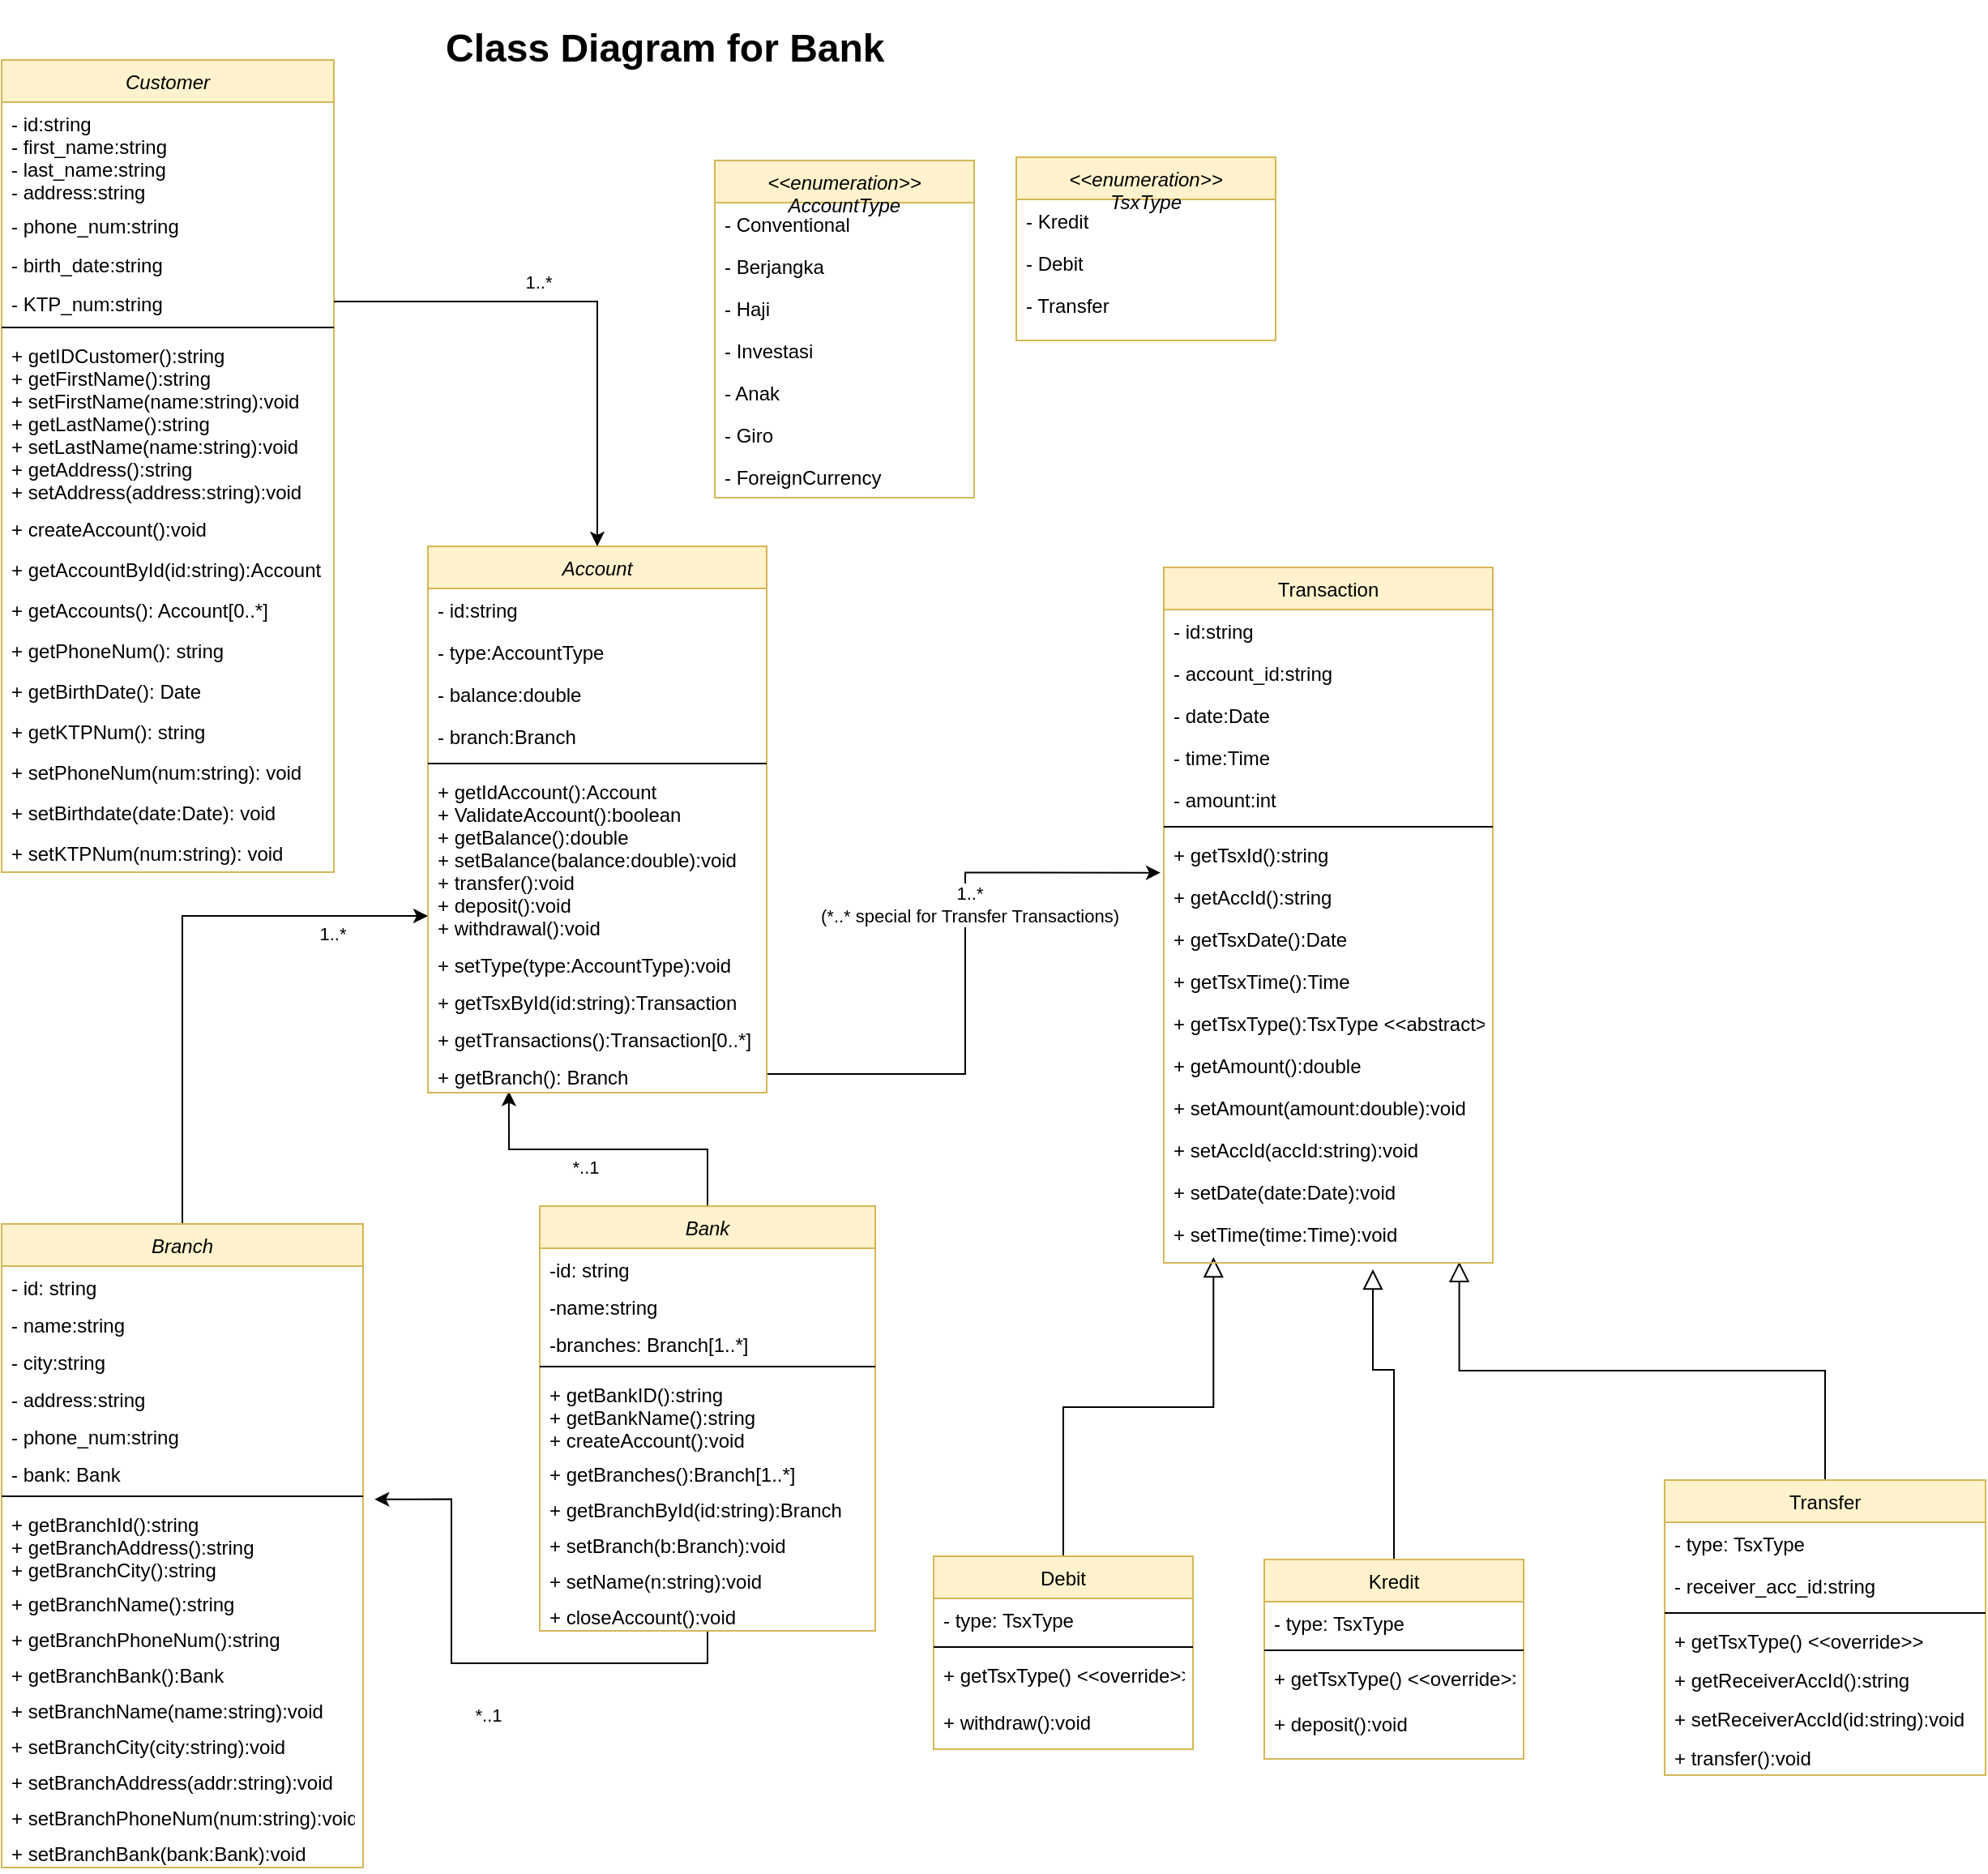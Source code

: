<mxfile version="13.8.0" type="google"><diagram id="C5RBs43oDa-KdzZeNtuy" name="Page-1"><mxGraphModel dx="1875" dy="803" grid="0" gridSize="10" guides="1" tooltips="1" connect="1" arrows="1" fold="1" page="1" pageScale="1" pageWidth="827" pageHeight="1169" math="0" shadow="0"><root><mxCell id="WIyWlLk6GJQsqaUBKTNV-0"/><mxCell id="WIyWlLk6GJQsqaUBKTNV-1" parent="WIyWlLk6GJQsqaUBKTNV-0"/><mxCell id="cF5tIf-2b3ev8z-ozDys-6" value="" style="endArrow=block;endSize=10;endFill=0;shadow=0;strokeWidth=1;rounded=0;edgeStyle=elbowEdgeStyle;elbow=vertical;entryX=0.151;entryY=1.058;entryDx=0;entryDy=0;entryPerimeter=0;exitX=0.5;exitY=0;exitDx=0;exitDy=0;" parent="WIyWlLk6GJQsqaUBKTNV-1" source="cF5tIf-2b3ev8z-ozDys-0" edge="1" target="KUgVkotLbgyz56e_5Ai7-78"><mxGeometry width="160" relative="1" as="geometry"><mxPoint x="467" y="968" as="sourcePoint"/><mxPoint x="603.879" y="811" as="targetPoint"/></mxGeometry></mxCell><mxCell id="cF5tIf-2b3ev8z-ozDys-10" value="" style="endArrow=block;endSize=10;endFill=0;shadow=0;strokeWidth=1;rounded=0;edgeStyle=elbowEdgeStyle;elbow=vertical;" parent="WIyWlLk6GJQsqaUBKTNV-1" source="cF5tIf-2b3ev8z-ozDys-7" edge="1"><mxGeometry width="160" relative="1" as="geometry"><mxPoint x="647" y="872" as="sourcePoint"/><mxPoint x="862" y="800" as="targetPoint"/><Array as="points"><mxPoint x="657" y="862"/></Array></mxGeometry></mxCell><mxCell id="cF5tIf-2b3ev8z-ozDys-25" style="edgeStyle=orthogonalEdgeStyle;rounded=0;orthogonalLoop=1;jettySize=auto;html=1;entryX=0.239;entryY=0.969;entryDx=0;entryDy=0;entryPerimeter=0;" parent="WIyWlLk6GJQsqaUBKTNV-1" source="cF5tIf-2b3ev8z-ozDys-19" target="zkfFHV4jXpPFQw0GAbJ--5" edge="1"><mxGeometry relative="1" as="geometry"><mxPoint x="184" y="801" as="sourcePoint"/><mxPoint x="326" y="650" as="targetPoint"/></mxGeometry></mxCell><mxCell id="cF5tIf-2b3ev8z-ozDys-26" value="*..1" style="edgeLabel;html=1;align=center;verticalAlign=middle;resizable=0;points=[];" parent="cF5tIf-2b3ev8z-ozDys-25" vertex="1" connectable="0"><mxGeometry x="0.472" relative="1" as="geometry"><mxPoint x="30.97" y="11" as="offset"/></mxGeometry></mxCell><mxCell id="cF5tIf-2b3ev8z-ozDys-29" style="edgeStyle=orthogonalEdgeStyle;rounded=0;orthogonalLoop=1;jettySize=auto;html=1;entryX=-0.01;entryY=-0.064;entryDx=0;entryDy=0;entryPerimeter=0;" parent="WIyWlLk6GJQsqaUBKTNV-1" source="zkfFHV4jXpPFQw0GAbJ--5" target="zkfFHV4jXpPFQw0GAbJ--24" edge="1"><mxGeometry relative="1" as="geometry"><mxPoint x="502.857" y="623.5" as="targetPoint"/></mxGeometry></mxCell><mxCell id="cF5tIf-2b3ev8z-ozDys-30" value="1..*&lt;br&gt;(*..* special for Transfer Transactions)" style="edgeLabel;html=1;align=center;verticalAlign=middle;resizable=0;points=[];" parent="cF5tIf-2b3ev8z-ozDys-29" vertex="1" connectable="0"><mxGeometry x="0.236" y="-2" relative="1" as="geometry"><mxPoint as="offset"/></mxGeometry></mxCell><mxCell id="cF5tIf-2b3ev8z-ozDys-31" value="&lt;h1&gt;Class Diagram for Bank&lt;/h1&gt;" style="text;html=1;strokeColor=none;fillColor=none;spacing=5;spacingTop=-20;whiteSpace=wrap;overflow=hidden;rounded=0;" parent="WIyWlLk6GJQsqaUBKTNV-1" vertex="1"><mxGeometry x="285" y="27" width="282" height="108" as="geometry"/></mxCell><mxCell id="KUgVkotLbgyz56e_5Ai7-15" value="" style="endArrow=block;endSize=10;endFill=0;shadow=0;strokeWidth=1;rounded=0;edgeStyle=elbowEdgeStyle;elbow=vertical;exitX=0.5;exitY=0;exitDx=0;exitDy=0;entryX=0.898;entryY=1.167;entryDx=0;entryDy=0;entryPerimeter=0;" edge="1" parent="WIyWlLk6GJQsqaUBKTNV-1" source="KUgVkotLbgyz56e_5Ai7-8" target="KUgVkotLbgyz56e_5Ai7-78"><mxGeometry width="160" relative="1" as="geometry"><mxPoint x="683" y="995" as="sourcePoint"/><mxPoint x="746.588" y="811.988" as="targetPoint"/></mxGeometry></mxCell><mxCell id="KUgVkotLbgyz56e_5Ai7-24" style="edgeStyle=orthogonalEdgeStyle;rounded=0;orthogonalLoop=1;jettySize=auto;html=1;exitX=0.75;exitY=0;exitDx=0;exitDy=0;entryX=0.813;entryY=0.125;entryDx=0;entryDy=0;entryPerimeter=0;" edge="1" parent="WIyWlLk6GJQsqaUBKTNV-1" source="cF5tIf-2b3ev8z-ozDys-0" target="cF5tIf-2b3ev8z-ozDys-0"><mxGeometry relative="1" as="geometry"/></mxCell><mxCell id="KUgVkotLbgyz56e_5Ai7-35" style="rounded=0;orthogonalLoop=1;jettySize=auto;html=1;exitX=0.5;exitY=1;exitDx=0;exitDy=0;entryX=1.032;entryY=-0.044;entryDx=0;entryDy=0;entryPerimeter=0;edgeStyle=orthogonalEdgeStyle;" edge="1" parent="WIyWlLk6GJQsqaUBKTNV-1" source="cF5tIf-2b3ev8z-ozDys-19" target="KUgVkotLbgyz56e_5Ai7-30"><mxGeometry relative="1" as="geometry"><mxPoint x="194" y="811" as="sourcePoint"/><mxPoint x="272" y="597.965" as="targetPoint"/></mxGeometry></mxCell><mxCell id="KUgVkotLbgyz56e_5Ai7-36" value="*..1" style="edgeLabel;html=1;align=center;verticalAlign=middle;resizable=0;points=[];" vertex="1" connectable="0" parent="KUgVkotLbgyz56e_5Ai7-35"><mxGeometry x="0.472" relative="1" as="geometry"><mxPoint x="22.48" y="94.31" as="offset"/></mxGeometry></mxCell><mxCell id="KUgVkotLbgyz56e_5Ai7-43" value="&lt;&lt;enumeration&gt;&gt;&#10;AccountType" style="swimlane;fontStyle=2;align=center;verticalAlign=top;childLayout=stackLayout;horizontal=1;startSize=26;horizontalStack=0;resizeParent=1;resizeLast=0;collapsible=1;marginBottom=0;rounded=0;shadow=0;strokeWidth=1;fillColor=#fff2cc;strokeColor=#d6b656;" vertex="1" parent="WIyWlLk6GJQsqaUBKTNV-1"><mxGeometry x="456" y="116" width="160" height="208" as="geometry"><mxRectangle x="230" y="140" width="160" height="26" as="alternateBounds"/></mxGeometry></mxCell><mxCell id="KUgVkotLbgyz56e_5Ai7-44" value="- Conventional" style="text;align=left;verticalAlign=top;spacingLeft=4;spacingRight=4;overflow=hidden;rotatable=0;points=[[0,0.5],[1,0.5]];portConstraint=eastwest;" vertex="1" parent="KUgVkotLbgyz56e_5Ai7-43"><mxGeometry y="26" width="160" height="26" as="geometry"/></mxCell><mxCell id="KUgVkotLbgyz56e_5Ai7-49" value="- Berjangka" style="text;align=left;verticalAlign=top;spacingLeft=4;spacingRight=4;overflow=hidden;rotatable=0;points=[[0,0.5],[1,0.5]];portConstraint=eastwest;" vertex="1" parent="KUgVkotLbgyz56e_5Ai7-43"><mxGeometry y="52" width="160" height="26" as="geometry"/></mxCell><mxCell id="KUgVkotLbgyz56e_5Ai7-50" value="- Haji" style="text;align=left;verticalAlign=top;spacingLeft=4;spacingRight=4;overflow=hidden;rotatable=0;points=[[0,0.5],[1,0.5]];portConstraint=eastwest;" vertex="1" parent="KUgVkotLbgyz56e_5Ai7-43"><mxGeometry y="78" width="160" height="26" as="geometry"/></mxCell><mxCell id="KUgVkotLbgyz56e_5Ai7-51" value="- Investasi" style="text;align=left;verticalAlign=top;spacingLeft=4;spacingRight=4;overflow=hidden;rotatable=0;points=[[0,0.5],[1,0.5]];portConstraint=eastwest;" vertex="1" parent="KUgVkotLbgyz56e_5Ai7-43"><mxGeometry y="104" width="160" height="26" as="geometry"/></mxCell><mxCell id="KUgVkotLbgyz56e_5Ai7-52" value="- Anak" style="text;align=left;verticalAlign=top;spacingLeft=4;spacingRight=4;overflow=hidden;rotatable=0;points=[[0,0.5],[1,0.5]];portConstraint=eastwest;" vertex="1" parent="KUgVkotLbgyz56e_5Ai7-43"><mxGeometry y="130" width="160" height="26" as="geometry"/></mxCell><mxCell id="KUgVkotLbgyz56e_5Ai7-53" value="- Giro" style="text;align=left;verticalAlign=top;spacingLeft=4;spacingRight=4;overflow=hidden;rotatable=0;points=[[0,0.5],[1,0.5]];portConstraint=eastwest;" vertex="1" parent="KUgVkotLbgyz56e_5Ai7-43"><mxGeometry y="156" width="160" height="26" as="geometry"/></mxCell><mxCell id="KUgVkotLbgyz56e_5Ai7-54" value="- ForeignCurrency" style="text;align=left;verticalAlign=top;spacingLeft=4;spacingRight=4;overflow=hidden;rotatable=0;points=[[0,0.5],[1,0.5]];portConstraint=eastwest;" vertex="1" parent="KUgVkotLbgyz56e_5Ai7-43"><mxGeometry y="182" width="160" height="26" as="geometry"/></mxCell><mxCell id="KUgVkotLbgyz56e_5Ai7-55" value="&lt;&lt;enumeration&gt;&gt;&#10;TsxType" style="swimlane;fontStyle=2;align=center;verticalAlign=top;childLayout=stackLayout;horizontal=1;startSize=26;horizontalStack=0;resizeParent=1;resizeLast=0;collapsible=1;marginBottom=0;rounded=0;shadow=0;strokeWidth=1;fillColor=#fff2cc;strokeColor=#d6b656;" vertex="1" parent="WIyWlLk6GJQsqaUBKTNV-1"><mxGeometry x="642" y="114" width="160" height="113" as="geometry"><mxRectangle x="230" y="140" width="160" height="26" as="alternateBounds"/></mxGeometry></mxCell><mxCell id="KUgVkotLbgyz56e_5Ai7-56" value="- Kredit" style="text;align=left;verticalAlign=top;spacingLeft=4;spacingRight=4;overflow=hidden;rotatable=0;points=[[0,0.5],[1,0.5]];portConstraint=eastwest;" vertex="1" parent="KUgVkotLbgyz56e_5Ai7-55"><mxGeometry y="26" width="160" height="26" as="geometry"/></mxCell><mxCell id="KUgVkotLbgyz56e_5Ai7-57" value="- Debit" style="text;align=left;verticalAlign=top;spacingLeft=4;spacingRight=4;overflow=hidden;rotatable=0;points=[[0,0.5],[1,0.5]];portConstraint=eastwest;" vertex="1" parent="KUgVkotLbgyz56e_5Ai7-55"><mxGeometry y="52" width="160" height="26" as="geometry"/></mxCell><mxCell id="KUgVkotLbgyz56e_5Ai7-58" value="- Transfer" style="text;align=left;verticalAlign=top;spacingLeft=4;spacingRight=4;overflow=hidden;rotatable=0;points=[[0,0.5],[1,0.5]];portConstraint=eastwest;" vertex="1" parent="KUgVkotLbgyz56e_5Ai7-55"><mxGeometry y="78" width="160" height="26" as="geometry"/></mxCell><mxCell id="zkfFHV4jXpPFQw0GAbJ--17" value="Transaction" style="swimlane;fontStyle=0;align=center;verticalAlign=top;childLayout=stackLayout;horizontal=1;startSize=26;horizontalStack=0;resizeParent=1;resizeLast=0;collapsible=1;marginBottom=0;rounded=0;shadow=0;strokeWidth=1;fillColor=#fff2cc;strokeColor=#d6b656;" parent="WIyWlLk6GJQsqaUBKTNV-1" vertex="1"><mxGeometry x="733" y="367" width="203" height="429" as="geometry"><mxRectangle x="550" y="140" width="160" height="26" as="alternateBounds"/></mxGeometry></mxCell><mxCell id="zkfFHV4jXpPFQw0GAbJ--18" value="- id:string&#10;" style="text;align=left;verticalAlign=top;spacingLeft=4;spacingRight=4;overflow=hidden;rotatable=0;points=[[0,0.5],[1,0.5]];portConstraint=eastwest;" parent="zkfFHV4jXpPFQw0GAbJ--17" vertex="1"><mxGeometry y="26" width="203" height="26" as="geometry"/></mxCell><mxCell id="KUgVkotLbgyz56e_5Ai7-7" value="- account_id:string&#10;" style="text;align=left;verticalAlign=top;spacingLeft=4;spacingRight=4;overflow=hidden;rotatable=0;points=[[0,0.5],[1,0.5]];portConstraint=eastwest;" vertex="1" parent="zkfFHV4jXpPFQw0GAbJ--17"><mxGeometry y="52" width="203" height="26" as="geometry"/></mxCell><mxCell id="zkfFHV4jXpPFQw0GAbJ--19" value="- date:Date&#10;" style="text;align=left;verticalAlign=top;spacingLeft=4;spacingRight=4;overflow=hidden;rotatable=0;points=[[0,0.5],[1,0.5]];portConstraint=eastwest;rounded=0;shadow=0;html=0;" parent="zkfFHV4jXpPFQw0GAbJ--17" vertex="1"><mxGeometry y="78" width="203" height="26" as="geometry"/></mxCell><mxCell id="KUgVkotLbgyz56e_5Ai7-2" value="- time:Time&#10;" style="text;align=left;verticalAlign=top;spacingLeft=4;spacingRight=4;overflow=hidden;rotatable=0;points=[[0,0.5],[1,0.5]];portConstraint=eastwest;rounded=0;shadow=0;html=0;" vertex="1" parent="zkfFHV4jXpPFQw0GAbJ--17"><mxGeometry y="104" width="203" height="26" as="geometry"/></mxCell><mxCell id="KUgVkotLbgyz56e_5Ai7-5" value="- amount:int&#10;" style="text;align=left;verticalAlign=top;spacingLeft=4;spacingRight=4;overflow=hidden;rotatable=0;points=[[0,0.5],[1,0.5]];portConstraint=eastwest;rounded=0;shadow=0;html=0;" vertex="1" parent="zkfFHV4jXpPFQw0GAbJ--17"><mxGeometry y="130" width="203" height="26" as="geometry"/></mxCell><mxCell id="zkfFHV4jXpPFQw0GAbJ--23" value="" style="line;html=1;strokeWidth=1;align=left;verticalAlign=middle;spacingTop=-1;spacingLeft=3;spacingRight=3;rotatable=0;labelPosition=right;points=[];portConstraint=eastwest;" parent="zkfFHV4jXpPFQw0GAbJ--17" vertex="1"><mxGeometry y="156" width="203" height="8" as="geometry"/></mxCell><mxCell id="KUgVkotLbgyz56e_5Ai7-73" value="+ getTsxId():string" style="text;align=left;verticalAlign=top;spacingLeft=4;spacingRight=4;overflow=hidden;rotatable=0;points=[[0,0.5],[1,0.5]];portConstraint=eastwest;" vertex="1" parent="zkfFHV4jXpPFQw0GAbJ--17"><mxGeometry y="164" width="203" height="26" as="geometry"/></mxCell><mxCell id="zkfFHV4jXpPFQw0GAbJ--24" value="+ getAccId():string" style="text;align=left;verticalAlign=top;spacingLeft=4;spacingRight=4;overflow=hidden;rotatable=0;points=[[0,0.5],[1,0.5]];portConstraint=eastwest;" parent="zkfFHV4jXpPFQw0GAbJ--17" vertex="1"><mxGeometry y="190" width="203" height="26" as="geometry"/></mxCell><mxCell id="zkfFHV4jXpPFQw0GAbJ--25" value="+ getTsxDate():Date" style="text;align=left;verticalAlign=top;spacingLeft=4;spacingRight=4;overflow=hidden;rotatable=0;points=[[0,0.5],[1,0.5]];portConstraint=eastwest;" parent="zkfFHV4jXpPFQw0GAbJ--17" vertex="1"><mxGeometry y="216" width="203" height="26" as="geometry"/></mxCell><mxCell id="KUgVkotLbgyz56e_5Ai7-3" value="+ getTsxTime():Time" style="text;align=left;verticalAlign=top;spacingLeft=4;spacingRight=4;overflow=hidden;rotatable=0;points=[[0,0.5],[1,0.5]];portConstraint=eastwest;" vertex="1" parent="zkfFHV4jXpPFQw0GAbJ--17"><mxGeometry y="242" width="203" height="26" as="geometry"/></mxCell><mxCell id="KUgVkotLbgyz56e_5Ai7-66" value="+ getTsxType():TsxType &lt;&lt;abstract&gt;&gt;" style="text;align=left;verticalAlign=top;spacingLeft=4;spacingRight=4;overflow=hidden;rotatable=0;points=[[0,0.5],[1,0.5]];portConstraint=eastwest;" vertex="1" parent="zkfFHV4jXpPFQw0GAbJ--17"><mxGeometry y="268" width="203" height="26" as="geometry"/></mxCell><mxCell id="KUgVkotLbgyz56e_5Ai7-67" value="+ getAmount():double" style="text;align=left;verticalAlign=top;spacingLeft=4;spacingRight=4;overflow=hidden;rotatable=0;points=[[0,0.5],[1,0.5]];portConstraint=eastwest;" vertex="1" parent="zkfFHV4jXpPFQw0GAbJ--17"><mxGeometry y="294" width="203" height="26" as="geometry"/></mxCell><mxCell id="KUgVkotLbgyz56e_5Ai7-75" value="+ setAmount(amount:double):void" style="text;align=left;verticalAlign=top;spacingLeft=4;spacingRight=4;overflow=hidden;rotatable=0;points=[[0,0.5],[1,0.5]];portConstraint=eastwest;" vertex="1" parent="zkfFHV4jXpPFQw0GAbJ--17"><mxGeometry y="320" width="203" height="26" as="geometry"/></mxCell><mxCell id="KUgVkotLbgyz56e_5Ai7-76" value="+ setAccId(accId:string):void" style="text;align=left;verticalAlign=top;spacingLeft=4;spacingRight=4;overflow=hidden;rotatable=0;points=[[0,0.5],[1,0.5]];portConstraint=eastwest;" vertex="1" parent="zkfFHV4jXpPFQw0GAbJ--17"><mxGeometry y="346" width="203" height="26" as="geometry"/></mxCell><mxCell id="KUgVkotLbgyz56e_5Ai7-77" value="+ setDate(date:Date):void" style="text;align=left;verticalAlign=top;spacingLeft=4;spacingRight=4;overflow=hidden;rotatable=0;points=[[0,0.5],[1,0.5]];portConstraint=eastwest;" vertex="1" parent="zkfFHV4jXpPFQw0GAbJ--17"><mxGeometry y="372" width="203" height="26" as="geometry"/></mxCell><mxCell id="KUgVkotLbgyz56e_5Ai7-78" value="+ setTime(time:Time):void" style="text;align=left;verticalAlign=top;spacingLeft=4;spacingRight=4;overflow=hidden;rotatable=0;points=[[0,0.5],[1,0.5]];portConstraint=eastwest;" vertex="1" parent="zkfFHV4jXpPFQw0GAbJ--17"><mxGeometry y="398" width="203" height="26" as="geometry"/></mxCell><mxCell id="cF5tIf-2b3ev8z-ozDys-13" value="Customer" style="swimlane;fontStyle=2;align=center;verticalAlign=top;childLayout=stackLayout;horizontal=1;startSize=26;horizontalStack=0;resizeParent=1;resizeLast=0;collapsible=1;marginBottom=0;rounded=0;shadow=0;strokeWidth=1;fillColor=#fff2cc;strokeColor=#d6b656;" parent="WIyWlLk6GJQsqaUBKTNV-1" vertex="1"><mxGeometry x="16" y="54" width="205" height="501" as="geometry"><mxRectangle x="230" y="140" width="160" height="26" as="alternateBounds"/></mxGeometry></mxCell><mxCell id="KUgVkotLbgyz56e_5Ai7-37" value="- id:string&#10;- first_name:string&#10;- last_name:string&#10;- address:string" style="text;align=left;verticalAlign=top;spacingLeft=4;spacingRight=4;overflow=hidden;rotatable=0;points=[[0,0.5],[1,0.5]];portConstraint=eastwest;rounded=0;shadow=0;html=0;" vertex="1" parent="cF5tIf-2b3ev8z-ozDys-13"><mxGeometry y="26" width="205" height="63" as="geometry"/></mxCell><mxCell id="KUgVkotLbgyz56e_5Ai7-101" value="- phone_num:string" style="text;align=left;verticalAlign=top;spacingLeft=4;spacingRight=4;overflow=hidden;rotatable=0;points=[[0,0.5],[1,0.5]];portConstraint=eastwest;rounded=0;shadow=0;html=0;" vertex="1" parent="cF5tIf-2b3ev8z-ozDys-13"><mxGeometry y="89" width="205" height="24" as="geometry"/></mxCell><mxCell id="KUgVkotLbgyz56e_5Ai7-102" value="- birth_date:string" style="text;align=left;verticalAlign=top;spacingLeft=4;spacingRight=4;overflow=hidden;rotatable=0;points=[[0,0.5],[1,0.5]];portConstraint=eastwest;rounded=0;shadow=0;html=0;" vertex="1" parent="cF5tIf-2b3ev8z-ozDys-13"><mxGeometry y="113" width="205" height="24" as="geometry"/></mxCell><mxCell id="cF5tIf-2b3ev8z-ozDys-15" value="- KTP_num:string" style="text;align=left;verticalAlign=top;spacingLeft=4;spacingRight=4;overflow=hidden;rotatable=0;points=[[0,0.5],[1,0.5]];portConstraint=eastwest;rounded=0;shadow=0;html=0;" parent="cF5tIf-2b3ev8z-ozDys-13" vertex="1"><mxGeometry y="137" width="205" height="24" as="geometry"/></mxCell><mxCell id="cF5tIf-2b3ev8z-ozDys-16" value="" style="line;html=1;strokeWidth=1;align=left;verticalAlign=middle;spacingTop=-1;spacingLeft=3;spacingRight=3;rotatable=0;labelPosition=right;points=[];portConstraint=eastwest;" parent="cF5tIf-2b3ev8z-ozDys-13" vertex="1"><mxGeometry y="161" width="205" height="8" as="geometry"/></mxCell><mxCell id="KUgVkotLbgyz56e_5Ai7-38" value="+ getIDCustomer():string&#10;+ getFirstName():string&#10;+ setFirstName(name:string):void&#10;+ getLastName():string&#10;+ setLastName(name:string):void&#10;+ getAddress():string&#10;+ setAddress(address:string):void&#10;" style="text;align=left;verticalAlign=top;spacingLeft=4;spacingRight=4;overflow=hidden;rotatable=0;points=[[0,0.5],[1,0.5]];portConstraint=eastwest;" vertex="1" parent="cF5tIf-2b3ev8z-ozDys-13"><mxGeometry y="169" width="205" height="107" as="geometry"/></mxCell><mxCell id="KUgVkotLbgyz56e_5Ai7-64" value="+ createAccount():void" style="text;align=left;verticalAlign=top;spacingLeft=4;spacingRight=4;overflow=hidden;rotatable=0;points=[[0,0.5],[1,0.5]];portConstraint=eastwest;" vertex="1" parent="cF5tIf-2b3ev8z-ozDys-13"><mxGeometry y="276" width="205" height="25" as="geometry"/></mxCell><mxCell id="KUgVkotLbgyz56e_5Ai7-65" value="+ getAccountById(id:string):Account" style="text;align=left;verticalAlign=top;spacingLeft=4;spacingRight=4;overflow=hidden;rotatable=0;points=[[0,0.5],[1,0.5]];portConstraint=eastwest;" vertex="1" parent="cF5tIf-2b3ev8z-ozDys-13"><mxGeometry y="301" width="205" height="25" as="geometry"/></mxCell><mxCell id="KUgVkotLbgyz56e_5Ai7-83" value="+ getAccounts(): Account[0..*]" style="text;align=left;verticalAlign=top;spacingLeft=4;spacingRight=4;overflow=hidden;rotatable=0;points=[[0,0.5],[1,0.5]];portConstraint=eastwest;" vertex="1" parent="cF5tIf-2b3ev8z-ozDys-13"><mxGeometry y="326" width="205" height="25" as="geometry"/></mxCell><mxCell id="KUgVkotLbgyz56e_5Ai7-105" value="+ getPhoneNum(): string" style="text;align=left;verticalAlign=top;spacingLeft=4;spacingRight=4;overflow=hidden;rotatable=0;points=[[0,0.5],[1,0.5]];portConstraint=eastwest;" vertex="1" parent="cF5tIf-2b3ev8z-ozDys-13"><mxGeometry y="351" width="205" height="25" as="geometry"/></mxCell><mxCell id="KUgVkotLbgyz56e_5Ai7-106" value="+ getBirthDate(): Date" style="text;align=left;verticalAlign=top;spacingLeft=4;spacingRight=4;overflow=hidden;rotatable=0;points=[[0,0.5],[1,0.5]];portConstraint=eastwest;" vertex="1" parent="cF5tIf-2b3ev8z-ozDys-13"><mxGeometry y="376" width="205" height="25" as="geometry"/></mxCell><mxCell id="KUgVkotLbgyz56e_5Ai7-84" value="+ getKTPNum(): string" style="text;align=left;verticalAlign=top;spacingLeft=4;spacingRight=4;overflow=hidden;rotatable=0;points=[[0,0.5],[1,0.5]];portConstraint=eastwest;" vertex="1" parent="cF5tIf-2b3ev8z-ozDys-13"><mxGeometry y="401" width="205" height="25" as="geometry"/></mxCell><mxCell id="KUgVkotLbgyz56e_5Ai7-103" value="+ setPhoneNum(num:string): void" style="text;align=left;verticalAlign=top;spacingLeft=4;spacingRight=4;overflow=hidden;rotatable=0;points=[[0,0.5],[1,0.5]];portConstraint=eastwest;" vertex="1" parent="cF5tIf-2b3ev8z-ozDys-13"><mxGeometry y="426" width="205" height="25" as="geometry"/></mxCell><mxCell id="KUgVkotLbgyz56e_5Ai7-104" value="+ setBirthdate(date:Date): void" style="text;align=left;verticalAlign=top;spacingLeft=4;spacingRight=4;overflow=hidden;rotatable=0;points=[[0,0.5],[1,0.5]];portConstraint=eastwest;" vertex="1" parent="cF5tIf-2b3ev8z-ozDys-13"><mxGeometry y="451" width="205" height="25" as="geometry"/></mxCell><mxCell id="cF5tIf-2b3ev8z-ozDys-17" value="+ setKTPNum(num:string): void" style="text;align=left;verticalAlign=top;spacingLeft=4;spacingRight=4;overflow=hidden;rotatable=0;points=[[0,0.5],[1,0.5]];portConstraint=eastwest;" parent="cF5tIf-2b3ev8z-ozDys-13" vertex="1"><mxGeometry y="476" width="205" height="25" as="geometry"/></mxCell><mxCell id="KUgVkotLbgyz56e_5Ai7-8" value="Transfer" style="swimlane;fontStyle=0;align=center;verticalAlign=top;childLayout=stackLayout;horizontal=1;startSize=26;horizontalStack=0;resizeParent=1;resizeLast=0;collapsible=1;marginBottom=0;rounded=0;shadow=0;strokeWidth=1;fillColor=#fff2cc;strokeColor=#d6b656;" vertex="1" parent="WIyWlLk6GJQsqaUBKTNV-1"><mxGeometry x="1042" y="930" width="198" height="182" as="geometry"><mxRectangle x="340" y="380" width="170" height="26" as="alternateBounds"/></mxGeometry></mxCell><mxCell id="KUgVkotLbgyz56e_5Ai7-72" value="- type: TsxType&#10;" style="text;align=left;verticalAlign=top;spacingLeft=4;spacingRight=4;overflow=hidden;rotatable=0;points=[[0,0.5],[1,0.5]];portConstraint=eastwest;" vertex="1" parent="KUgVkotLbgyz56e_5Ai7-8"><mxGeometry y="26" width="198" height="26" as="geometry"/></mxCell><mxCell id="KUgVkotLbgyz56e_5Ai7-9" value="- receiver_acc_id:string" style="text;align=left;verticalAlign=top;spacingLeft=4;spacingRight=4;overflow=hidden;rotatable=0;points=[[0,0.5],[1,0.5]];portConstraint=eastwest;" vertex="1" parent="KUgVkotLbgyz56e_5Ai7-8"><mxGeometry y="52" width="198" height="26" as="geometry"/></mxCell><mxCell id="KUgVkotLbgyz56e_5Ai7-10" value="" style="line;html=1;strokeWidth=1;align=left;verticalAlign=middle;spacingTop=-1;spacingLeft=3;spacingRight=3;rotatable=0;labelPosition=right;points=[];portConstraint=eastwest;" vertex="1" parent="KUgVkotLbgyz56e_5Ai7-8"><mxGeometry y="78" width="198" height="8" as="geometry"/></mxCell><mxCell id="KUgVkotLbgyz56e_5Ai7-74" value="+ getTsxType() &lt;&lt;override&gt;&gt;" style="text;align=left;verticalAlign=top;spacingLeft=4;spacingRight=4;overflow=hidden;rotatable=0;points=[[0,0.5],[1,0.5]];portConstraint=eastwest;fontStyle=0" vertex="1" parent="KUgVkotLbgyz56e_5Ai7-8"><mxGeometry y="86" width="198" height="24" as="geometry"/></mxCell><mxCell id="KUgVkotLbgyz56e_5Ai7-79" value="+ getReceiverAccId():string" style="text;align=left;verticalAlign=top;spacingLeft=4;spacingRight=4;overflow=hidden;rotatable=0;points=[[0,0.5],[1,0.5]];portConstraint=eastwest;fontStyle=0" vertex="1" parent="KUgVkotLbgyz56e_5Ai7-8"><mxGeometry y="110" width="198" height="24" as="geometry"/></mxCell><mxCell id="KUgVkotLbgyz56e_5Ai7-71" value="+ setReceiverAccId(id:string):void" style="text;align=left;verticalAlign=top;spacingLeft=4;spacingRight=4;overflow=hidden;rotatable=0;points=[[0,0.5],[1,0.5]];portConstraint=eastwest;fontStyle=0" vertex="1" parent="KUgVkotLbgyz56e_5Ai7-8"><mxGeometry y="134" width="198" height="24" as="geometry"/></mxCell><mxCell id="KUgVkotLbgyz56e_5Ai7-11" value="+ transfer():void" style="text;align=left;verticalAlign=top;spacingLeft=4;spacingRight=4;overflow=hidden;rotatable=0;points=[[0,0.5],[1,0.5]];portConstraint=eastwest;fontStyle=0" vertex="1" parent="KUgVkotLbgyz56e_5Ai7-8"><mxGeometry y="158" width="198" height="24" as="geometry"/></mxCell><mxCell id="zkfFHV4jXpPFQw0GAbJ--0" value="Account" style="swimlane;fontStyle=2;align=center;verticalAlign=top;childLayout=stackLayout;horizontal=1;startSize=26;horizontalStack=0;resizeParent=1;resizeLast=0;collapsible=1;marginBottom=0;rounded=0;shadow=0;strokeWidth=1;fillColor=#fff2cc;strokeColor=#d6b656;" parent="WIyWlLk6GJQsqaUBKTNV-1" vertex="1"><mxGeometry x="279" y="354" width="209" height="337" as="geometry"><mxRectangle x="230" y="140" width="160" height="26" as="alternateBounds"/></mxGeometry></mxCell><mxCell id="KUgVkotLbgyz56e_5Ai7-42" value="- id:string" style="text;align=left;verticalAlign=top;spacingLeft=4;spacingRight=4;overflow=hidden;rotatable=0;points=[[0,0.5],[1,0.5]];portConstraint=eastwest;" vertex="1" parent="zkfFHV4jXpPFQw0GAbJ--0"><mxGeometry y="26" width="209" height="26" as="geometry"/></mxCell><mxCell id="zkfFHV4jXpPFQw0GAbJ--1" value="- type:AccountType" style="text;align=left;verticalAlign=top;spacingLeft=4;spacingRight=4;overflow=hidden;rotatable=0;points=[[0,0.5],[1,0.5]];portConstraint=eastwest;" parent="zkfFHV4jXpPFQw0GAbJ--0" vertex="1"><mxGeometry y="52" width="209" height="26" as="geometry"/></mxCell><mxCell id="KUgVkotLbgyz56e_5Ai7-99" value="- balance:double" style="text;align=left;verticalAlign=top;spacingLeft=4;spacingRight=4;overflow=hidden;rotatable=0;points=[[0,0.5],[1,0.5]];portConstraint=eastwest;rounded=0;shadow=0;html=0;" vertex="1" parent="zkfFHV4jXpPFQw0GAbJ--0"><mxGeometry y="78" width="209" height="26" as="geometry"/></mxCell><mxCell id="zkfFHV4jXpPFQw0GAbJ--2" value="- branch:Branch&#10;" style="text;align=left;verticalAlign=top;spacingLeft=4;spacingRight=4;overflow=hidden;rotatable=0;points=[[0,0.5],[1,0.5]];portConstraint=eastwest;rounded=0;shadow=0;html=0;" parent="zkfFHV4jXpPFQw0GAbJ--0" vertex="1"><mxGeometry y="104" width="209" height="26" as="geometry"/></mxCell><mxCell id="zkfFHV4jXpPFQw0GAbJ--4" value="" style="line;html=1;strokeWidth=1;align=left;verticalAlign=middle;spacingTop=-1;spacingLeft=3;spacingRight=3;rotatable=0;labelPosition=right;points=[];portConstraint=eastwest;" parent="zkfFHV4jXpPFQw0GAbJ--0" vertex="1"><mxGeometry y="130" width="209" height="8" as="geometry"/></mxCell><mxCell id="KUgVkotLbgyz56e_5Ai7-81" value="+ getIdAccount():Account&#10;+ ValidateAccount():boolean&#10;+ getBalance():double&#10;+ setBalance(balance:double):void&#10;+ transfer():void&#10;+ deposit():void&#10;+ withdrawal():void&#10;" style="text;align=left;verticalAlign=top;spacingLeft=4;spacingRight=4;overflow=hidden;rotatable=0;points=[[0,0.5],[1,0.5]];portConstraint=eastwest;" vertex="1" parent="zkfFHV4jXpPFQw0GAbJ--0"><mxGeometry y="138" width="209" height="107" as="geometry"/></mxCell><mxCell id="KUgVkotLbgyz56e_5Ai7-94" value="+ setType(type:AccountType):void" style="text;align=left;verticalAlign=top;spacingLeft=4;spacingRight=4;overflow=hidden;rotatable=0;points=[[0,0.5],[1,0.5]];portConstraint=eastwest;" vertex="1" parent="zkfFHV4jXpPFQw0GAbJ--0"><mxGeometry y="245" width="209" height="23" as="geometry"/></mxCell><mxCell id="KUgVkotLbgyz56e_5Ai7-95" value="+ getTsxById(id:string):Transaction" style="text;align=left;verticalAlign=top;spacingLeft=4;spacingRight=4;overflow=hidden;rotatable=0;points=[[0,0.5],[1,0.5]];portConstraint=eastwest;" vertex="1" parent="zkfFHV4jXpPFQw0GAbJ--0"><mxGeometry y="268" width="209" height="23" as="geometry"/></mxCell><mxCell id="KUgVkotLbgyz56e_5Ai7-100" value="+ getTransactions():Transaction[0..*]" style="text;align=left;verticalAlign=top;spacingLeft=4;spacingRight=4;overflow=hidden;rotatable=0;points=[[0,0.5],[1,0.5]];portConstraint=eastwest;" vertex="1" parent="zkfFHV4jXpPFQw0GAbJ--0"><mxGeometry y="291" width="209" height="23" as="geometry"/></mxCell><mxCell id="zkfFHV4jXpPFQw0GAbJ--5" value="+ getBranch(): Branch" style="text;align=left;verticalAlign=top;spacingLeft=4;spacingRight=4;overflow=hidden;rotatable=0;points=[[0,0.5],[1,0.5]];portConstraint=eastwest;" parent="zkfFHV4jXpPFQw0GAbJ--0" vertex="1"><mxGeometry y="314" width="209" height="23" as="geometry"/></mxCell><mxCell id="cF5tIf-2b3ev8z-ozDys-7" value="Kredit" style="swimlane;fontStyle=0;align=center;verticalAlign=top;childLayout=stackLayout;horizontal=1;startSize=26;horizontalStack=0;resizeParent=1;resizeLast=0;collapsible=1;marginBottom=0;rounded=0;shadow=0;strokeWidth=1;fillColor=#fff2cc;strokeColor=#d6b656;" parent="WIyWlLk6GJQsqaUBKTNV-1" vertex="1"><mxGeometry x="795" y="979" width="160" height="123" as="geometry"><mxRectangle x="340" y="380" width="170" height="26" as="alternateBounds"/></mxGeometry></mxCell><mxCell id="cF5tIf-2b3ev8z-ozDys-8" value="- type: TsxType" style="text;align=left;verticalAlign=top;spacingLeft=4;spacingRight=4;overflow=hidden;rotatable=0;points=[[0,0.5],[1,0.5]];portConstraint=eastwest;" parent="cF5tIf-2b3ev8z-ozDys-7" vertex="1"><mxGeometry y="26" width="160" height="26" as="geometry"/></mxCell><mxCell id="cF5tIf-2b3ev8z-ozDys-9" value="" style="line;html=1;strokeWidth=1;align=left;verticalAlign=middle;spacingTop=-1;spacingLeft=3;spacingRight=3;rotatable=0;labelPosition=right;points=[];portConstraint=eastwest;" parent="cF5tIf-2b3ev8z-ozDys-7" vertex="1"><mxGeometry y="52" width="160" height="8" as="geometry"/></mxCell><mxCell id="KUgVkotLbgyz56e_5Ai7-70" value="+ getTsxType() &lt;&lt;override&gt;&gt;" style="text;align=left;verticalAlign=top;spacingLeft=4;spacingRight=4;overflow=hidden;rotatable=0;points=[[0,0.5],[1,0.5]];portConstraint=eastwest;fontStyle=0" vertex="1" parent="cF5tIf-2b3ev8z-ozDys-7"><mxGeometry y="60" width="160" height="28" as="geometry"/></mxCell><mxCell id="KUgVkotLbgyz56e_5Ai7-12" value="+ deposit():void" style="text;align=left;verticalAlign=top;spacingLeft=4;spacingRight=4;overflow=hidden;rotatable=0;points=[[0,0.5],[1,0.5]];portConstraint=eastwest;fontStyle=0" vertex="1" parent="cF5tIf-2b3ev8z-ozDys-7"><mxGeometry y="88" width="160" height="28" as="geometry"/></mxCell><mxCell id="cF5tIf-2b3ev8z-ozDys-19" value="Bank" style="swimlane;fontStyle=2;align=center;verticalAlign=top;childLayout=stackLayout;horizontal=1;startSize=26;horizontalStack=0;resizeParent=1;resizeLast=0;collapsible=1;marginBottom=0;rounded=0;shadow=0;strokeWidth=1;fillColor=#fff2cc;strokeColor=#d6b656;" parent="WIyWlLk6GJQsqaUBKTNV-1" vertex="1"><mxGeometry x="348" y="761" width="207" height="262" as="geometry"><mxRectangle x="230" y="140" width="160" height="26" as="alternateBounds"/></mxGeometry></mxCell><mxCell id="KUgVkotLbgyz56e_5Ai7-18" value="-id: string" style="text;align=left;verticalAlign=top;spacingLeft=4;spacingRight=4;overflow=hidden;rotatable=0;points=[[0,0.5],[1,0.5]];portConstraint=eastwest;rounded=0;shadow=0;html=0;" vertex="1" parent="cF5tIf-2b3ev8z-ozDys-19"><mxGeometry y="26" width="207" height="23" as="geometry"/></mxCell><mxCell id="KUgVkotLbgyz56e_5Ai7-19" value="-name:string" style="text;align=left;verticalAlign=top;spacingLeft=4;spacingRight=4;overflow=hidden;rotatable=0;points=[[0,0.5],[1,0.5]];portConstraint=eastwest;rounded=0;shadow=0;html=0;" vertex="1" parent="cF5tIf-2b3ev8z-ozDys-19"><mxGeometry y="49" width="207" height="23" as="geometry"/></mxCell><mxCell id="KUgVkotLbgyz56e_5Ai7-20" value="-branches: Branch[1..*]" style="text;align=left;verticalAlign=top;spacingLeft=4;spacingRight=4;overflow=hidden;rotatable=0;points=[[0,0.5],[1,0.5]];portConstraint=eastwest;rounded=0;shadow=0;html=0;" vertex="1" parent="cF5tIf-2b3ev8z-ozDys-19"><mxGeometry y="72" width="207" height="23" as="geometry"/></mxCell><mxCell id="cF5tIf-2b3ev8z-ozDys-21" value="" style="line;html=1;strokeWidth=1;align=left;verticalAlign=middle;spacingTop=-1;spacingLeft=3;spacingRight=3;rotatable=0;labelPosition=right;points=[];portConstraint=eastwest;" parent="cF5tIf-2b3ev8z-ozDys-19" vertex="1"><mxGeometry y="95" width="207" height="8" as="geometry"/></mxCell><mxCell id="KUgVkotLbgyz56e_5Ai7-21" value="+ getBankID():string&#10;+ getBankName():string&#10;+ createAccount():void" style="text;align=left;verticalAlign=top;spacingLeft=4;spacingRight=4;overflow=hidden;rotatable=0;points=[[0,0.5],[1,0.5]];portConstraint=eastwest;" vertex="1" parent="cF5tIf-2b3ev8z-ozDys-19"><mxGeometry y="103" width="207" height="49" as="geometry"/></mxCell><mxCell id="KUgVkotLbgyz56e_5Ai7-96" value="+ getBranches():Branch[1..*]" style="text;align=left;verticalAlign=top;spacingLeft=4;spacingRight=4;overflow=hidden;rotatable=0;points=[[0,0.5],[1,0.5]];portConstraint=eastwest;" vertex="1" parent="cF5tIf-2b3ev8z-ozDys-19"><mxGeometry y="152" width="207" height="22" as="geometry"/></mxCell><mxCell id="KUgVkotLbgyz56e_5Ai7-89" value="+ getBranchById(id:string):Branch" style="text;align=left;verticalAlign=top;spacingLeft=4;spacingRight=4;overflow=hidden;rotatable=0;points=[[0,0.5],[1,0.5]];portConstraint=eastwest;" vertex="1" parent="cF5tIf-2b3ev8z-ozDys-19"><mxGeometry y="174" width="207" height="22" as="geometry"/></mxCell><mxCell id="KUgVkotLbgyz56e_5Ai7-90" value="+ setBranch(b:Branch):void" style="text;align=left;verticalAlign=top;spacingLeft=4;spacingRight=4;overflow=hidden;rotatable=0;points=[[0,0.5],[1,0.5]];portConstraint=eastwest;" vertex="1" parent="cF5tIf-2b3ev8z-ozDys-19"><mxGeometry y="196" width="207" height="22" as="geometry"/></mxCell><mxCell id="KUgVkotLbgyz56e_5Ai7-22" value="+ setName(n:string):void" style="text;align=left;verticalAlign=top;spacingLeft=4;spacingRight=4;overflow=hidden;rotatable=0;points=[[0,0.5],[1,0.5]];portConstraint=eastwest;" vertex="1" parent="cF5tIf-2b3ev8z-ozDys-19"><mxGeometry y="218" width="207" height="22" as="geometry"/></mxCell><mxCell id="cF5tIf-2b3ev8z-ozDys-22" value="+ closeAccount():void" style="text;align=left;verticalAlign=top;spacingLeft=4;spacingRight=4;overflow=hidden;rotatable=0;points=[[0,0.5],[1,0.5]];portConstraint=eastwest;" parent="cF5tIf-2b3ev8z-ozDys-19" vertex="1"><mxGeometry y="240" width="207" height="22" as="geometry"/></mxCell><mxCell id="KUgVkotLbgyz56e_5Ai7-92" style="edgeStyle=orthogonalEdgeStyle;rounded=0;orthogonalLoop=1;jettySize=auto;html=1;entryX=0.5;entryY=0;entryDx=0;entryDy=0;" edge="1" parent="WIyWlLk6GJQsqaUBKTNV-1" source="cF5tIf-2b3ev8z-ozDys-15" target="zkfFHV4jXpPFQw0GAbJ--0"><mxGeometry relative="1" as="geometry"><mxPoint x="234" y="329" as="sourcePoint"/><mxPoint x="388" y="411" as="targetPoint"/></mxGeometry></mxCell><mxCell id="KUgVkotLbgyz56e_5Ai7-93" value="1..*" style="edgeLabel;html=1;align=center;verticalAlign=middle;resizable=0;points=[];" vertex="1" connectable="0" parent="KUgVkotLbgyz56e_5Ai7-92"><mxGeometry x="-0.18" y="-53" relative="1" as="geometry"><mxPoint x="-2.71" y="-65" as="offset"/></mxGeometry></mxCell><mxCell id="KUgVkotLbgyz56e_5Ai7-97" style="edgeStyle=orthogonalEdgeStyle;rounded=0;orthogonalLoop=1;jettySize=auto;html=1;" edge="1" parent="WIyWlLk6GJQsqaUBKTNV-1" source="KUgVkotLbgyz56e_5Ai7-25" target="KUgVkotLbgyz56e_5Ai7-81"><mxGeometry relative="1" as="geometry"><mxPoint x="461.5" y="771" as="sourcePoint"/><mxPoint x="339.951" y="690.287" as="targetPoint"/><Array as="points"><mxPoint x="128" y="582"/></Array></mxGeometry></mxCell><mxCell id="KUgVkotLbgyz56e_5Ai7-98" value="1..*" style="edgeLabel;html=1;align=center;verticalAlign=middle;resizable=0;points=[];" vertex="1" connectable="0" parent="KUgVkotLbgyz56e_5Ai7-97"><mxGeometry x="0.472" relative="1" as="geometry"><mxPoint x="30.97" y="11" as="offset"/></mxGeometry></mxCell><mxCell id="KUgVkotLbgyz56e_5Ai7-25" value="Branch" style="swimlane;fontStyle=2;align=center;verticalAlign=top;childLayout=stackLayout;horizontal=1;startSize=26;horizontalStack=0;resizeParent=1;resizeLast=0;collapsible=1;marginBottom=0;rounded=0;shadow=0;strokeWidth=1;fillColor=#fff2cc;strokeColor=#d6b656;" vertex="1" parent="WIyWlLk6GJQsqaUBKTNV-1"><mxGeometry x="16" y="772" width="223" height="397" as="geometry"><mxRectangle x="230" y="140" width="160" height="26" as="alternateBounds"/></mxGeometry></mxCell><mxCell id="KUgVkotLbgyz56e_5Ai7-26" value="- id: string" style="text;align=left;verticalAlign=top;spacingLeft=4;spacingRight=4;overflow=hidden;rotatable=0;points=[[0,0.5],[1,0.5]];portConstraint=eastwest;rounded=0;shadow=0;html=0;" vertex="1" parent="KUgVkotLbgyz56e_5Ai7-25"><mxGeometry y="26" width="223" height="23" as="geometry"/></mxCell><mxCell id="KUgVkotLbgyz56e_5Ai7-33" value="- name:string" style="text;align=left;verticalAlign=top;spacingLeft=4;spacingRight=4;overflow=hidden;rotatable=0;points=[[0,0.5],[1,0.5]];portConstraint=eastwest;rounded=0;shadow=0;html=0;" vertex="1" parent="KUgVkotLbgyz56e_5Ai7-25"><mxGeometry y="49" width="223" height="23" as="geometry"/></mxCell><mxCell id="KUgVkotLbgyz56e_5Ai7-34" value="- city:string" style="text;align=left;verticalAlign=top;spacingLeft=4;spacingRight=4;overflow=hidden;rotatable=0;points=[[0,0.5],[1,0.5]];portConstraint=eastwest;rounded=0;shadow=0;html=0;" vertex="1" parent="KUgVkotLbgyz56e_5Ai7-25"><mxGeometry y="72" width="223" height="23" as="geometry"/></mxCell><mxCell id="KUgVkotLbgyz56e_5Ai7-27" value="- address:string" style="text;align=left;verticalAlign=top;spacingLeft=4;spacingRight=4;overflow=hidden;rotatable=0;points=[[0,0.5],[1,0.5]];portConstraint=eastwest;rounded=0;shadow=0;html=0;" vertex="1" parent="KUgVkotLbgyz56e_5Ai7-25"><mxGeometry y="95" width="223" height="23" as="geometry"/></mxCell><mxCell id="KUgVkotLbgyz56e_5Ai7-107" value="- phone_num:string" style="text;align=left;verticalAlign=top;spacingLeft=4;spacingRight=4;overflow=hidden;rotatable=0;points=[[0,0.5],[1,0.5]];portConstraint=eastwest;rounded=0;shadow=0;html=0;" vertex="1" parent="KUgVkotLbgyz56e_5Ai7-25"><mxGeometry y="118" width="223" height="23" as="geometry"/></mxCell><mxCell id="KUgVkotLbgyz56e_5Ai7-28" value="- bank: Bank" style="text;align=left;verticalAlign=top;spacingLeft=4;spacingRight=4;overflow=hidden;rotatable=0;points=[[0,0.5],[1,0.5]];portConstraint=eastwest;rounded=0;shadow=0;html=0;" vertex="1" parent="KUgVkotLbgyz56e_5Ai7-25"><mxGeometry y="141" width="223" height="23" as="geometry"/></mxCell><mxCell id="KUgVkotLbgyz56e_5Ai7-29" value="" style="line;html=1;strokeWidth=1;align=left;verticalAlign=middle;spacingTop=-1;spacingLeft=3;spacingRight=3;rotatable=0;labelPosition=right;points=[];portConstraint=eastwest;" vertex="1" parent="KUgVkotLbgyz56e_5Ai7-25"><mxGeometry y="164" width="223" height="8" as="geometry"/></mxCell><mxCell id="KUgVkotLbgyz56e_5Ai7-30" value="+ getBranchId():string&#10;+ getBranchAddress():string&#10;+ getBranchCity():string" style="text;align=left;verticalAlign=top;spacingLeft=4;spacingRight=4;overflow=hidden;rotatable=0;points=[[0,0.5],[1,0.5]];portConstraint=eastwest;" vertex="1" parent="KUgVkotLbgyz56e_5Ai7-25"><mxGeometry y="172" width="223" height="49" as="geometry"/></mxCell><mxCell id="KUgVkotLbgyz56e_5Ai7-31" value="+ getBranchName():string" style="text;align=left;verticalAlign=top;spacingLeft=4;spacingRight=4;overflow=hidden;rotatable=0;points=[[0,0.5],[1,0.5]];portConstraint=eastwest;" vertex="1" parent="KUgVkotLbgyz56e_5Ai7-25"><mxGeometry y="221" width="223" height="22" as="geometry"/></mxCell><mxCell id="KUgVkotLbgyz56e_5Ai7-108" value="+ getBranchPhoneNum():string" style="text;align=left;verticalAlign=top;spacingLeft=4;spacingRight=4;overflow=hidden;rotatable=0;points=[[0,0.5],[1,0.5]];portConstraint=eastwest;" vertex="1" parent="KUgVkotLbgyz56e_5Ai7-25"><mxGeometry y="243" width="223" height="22" as="geometry"/></mxCell><mxCell id="KUgVkotLbgyz56e_5Ai7-85" value="+ getBranchBank():Bank" style="text;align=left;verticalAlign=top;spacingLeft=4;spacingRight=4;overflow=hidden;rotatable=0;points=[[0,0.5],[1,0.5]];portConstraint=eastwest;" vertex="1" parent="KUgVkotLbgyz56e_5Ai7-25"><mxGeometry y="265" width="223" height="22" as="geometry"/></mxCell><mxCell id="KUgVkotLbgyz56e_5Ai7-86" value="+ setBranchName(name:string):void" style="text;align=left;verticalAlign=top;spacingLeft=4;spacingRight=4;overflow=hidden;rotatable=0;points=[[0,0.5],[1,0.5]];portConstraint=eastwest;" vertex="1" parent="KUgVkotLbgyz56e_5Ai7-25"><mxGeometry y="287" width="223" height="22" as="geometry"/></mxCell><mxCell id="KUgVkotLbgyz56e_5Ai7-87" value="+ setBranchCity(city:string):void" style="text;align=left;verticalAlign=top;spacingLeft=4;spacingRight=4;overflow=hidden;rotatable=0;points=[[0,0.5],[1,0.5]];portConstraint=eastwest;" vertex="1" parent="KUgVkotLbgyz56e_5Ai7-25"><mxGeometry y="309" width="223" height="22" as="geometry"/></mxCell><mxCell id="KUgVkotLbgyz56e_5Ai7-88" value="+ setBranchAddress(addr:string):void" style="text;align=left;verticalAlign=top;spacingLeft=4;spacingRight=4;overflow=hidden;rotatable=0;points=[[0,0.5],[1,0.5]];portConstraint=eastwest;" vertex="1" parent="KUgVkotLbgyz56e_5Ai7-25"><mxGeometry y="331" width="223" height="22" as="geometry"/></mxCell><mxCell id="KUgVkotLbgyz56e_5Ai7-109" value="+ setBranchPhoneNum(num:string):void" style="text;align=left;verticalAlign=top;spacingLeft=4;spacingRight=4;overflow=hidden;rotatable=0;points=[[0,0.5],[1,0.5]];portConstraint=eastwest;" vertex="1" parent="KUgVkotLbgyz56e_5Ai7-25"><mxGeometry y="353" width="223" height="22" as="geometry"/></mxCell><mxCell id="KUgVkotLbgyz56e_5Ai7-32" value="+ setBranchBank(bank:Bank):void" style="text;align=left;verticalAlign=top;spacingLeft=4;spacingRight=4;overflow=hidden;rotatable=0;points=[[0,0.5],[1,0.5]];portConstraint=eastwest;" vertex="1" parent="KUgVkotLbgyz56e_5Ai7-25"><mxGeometry y="375" width="223" height="22" as="geometry"/></mxCell><mxCell id="cF5tIf-2b3ev8z-ozDys-0" value="Debit" style="swimlane;fontStyle=0;align=center;verticalAlign=top;childLayout=stackLayout;horizontal=1;startSize=26;horizontalStack=0;resizeParent=1;resizeLast=0;collapsible=1;marginBottom=0;rounded=0;shadow=0;strokeWidth=1;fillColor=#fff2cc;strokeColor=#d6b656;" parent="WIyWlLk6GJQsqaUBKTNV-1" vertex="1"><mxGeometry x="591" y="977" width="160" height="119" as="geometry"><mxRectangle x="130" y="380" width="160" height="26" as="alternateBounds"/></mxGeometry></mxCell><mxCell id="cF5tIf-2b3ev8z-ozDys-1" value="- type: TsxType" style="text;align=left;verticalAlign=top;spacingLeft=4;spacingRight=4;overflow=hidden;rotatable=0;points=[[0,0.5],[1,0.5]];portConstraint=eastwest;" parent="cF5tIf-2b3ev8z-ozDys-0" vertex="1"><mxGeometry y="26" width="160" height="26" as="geometry"/></mxCell><mxCell id="cF5tIf-2b3ev8z-ozDys-3" value="" style="line;html=1;strokeWidth=1;align=left;verticalAlign=middle;spacingTop=-1;spacingLeft=3;spacingRight=3;rotatable=0;labelPosition=right;points=[];portConstraint=eastwest;" parent="cF5tIf-2b3ev8z-ozDys-0" vertex="1"><mxGeometry y="52" width="160" height="8" as="geometry"/></mxCell><mxCell id="KUgVkotLbgyz56e_5Ai7-68" value="+ getTsxType() &lt;&lt;override&gt;&gt;" style="text;align=left;verticalAlign=top;spacingLeft=4;spacingRight=4;overflow=hidden;rotatable=0;points=[[0,0.5],[1,0.5]];portConstraint=eastwest;fontStyle=0" vertex="1" parent="cF5tIf-2b3ev8z-ozDys-0"><mxGeometry y="60" width="160" height="29" as="geometry"/></mxCell><mxCell id="cF5tIf-2b3ev8z-ozDys-4" value="+ withdraw():void" style="text;align=left;verticalAlign=top;spacingLeft=4;spacingRight=4;overflow=hidden;rotatable=0;points=[[0,0.5],[1,0.5]];portConstraint=eastwest;fontStyle=0" parent="cF5tIf-2b3ev8z-ozDys-0" vertex="1"><mxGeometry y="89" width="160" height="29" as="geometry"/></mxCell></root></mxGraphModel></diagram></mxfile>